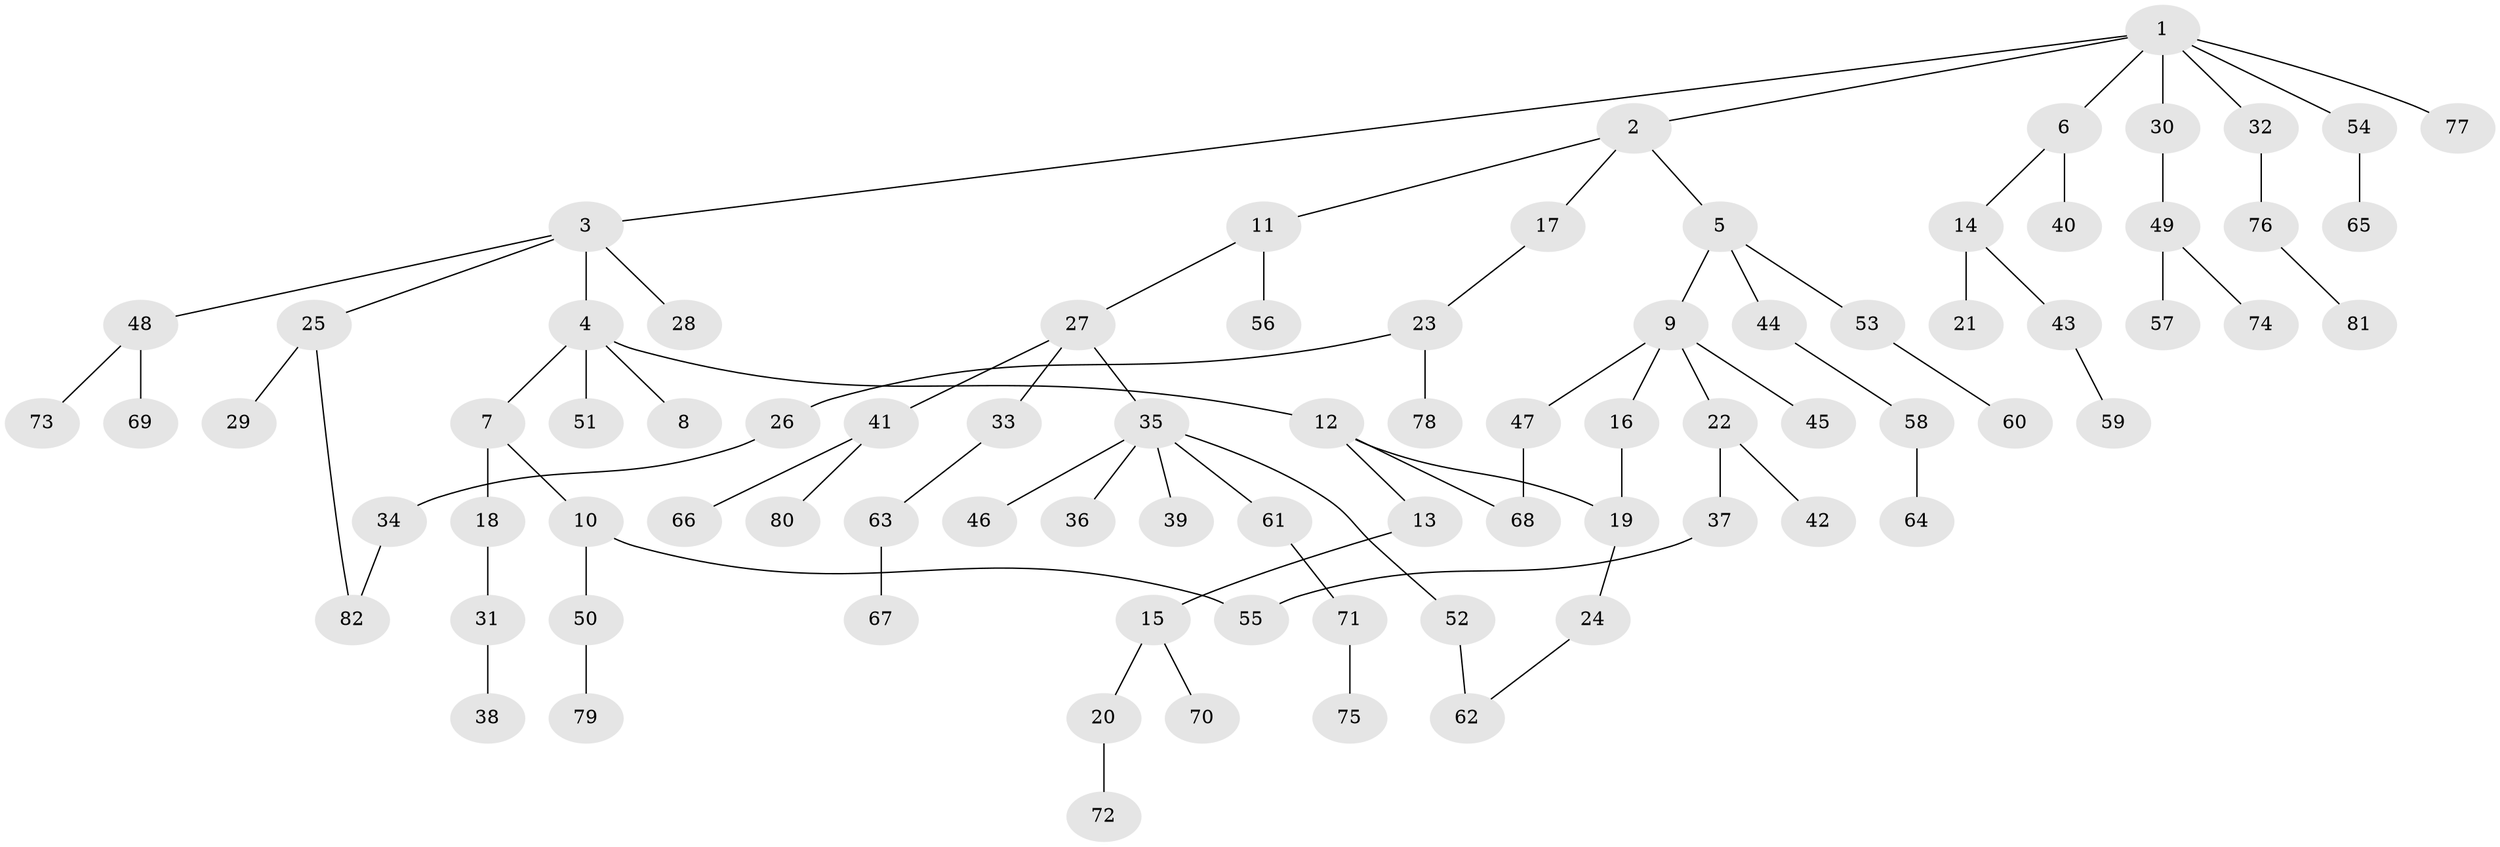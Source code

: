// Generated by graph-tools (version 1.1) at 2025/34/03/09/25 02:34:00]
// undirected, 82 vertices, 86 edges
graph export_dot {
graph [start="1"]
  node [color=gray90,style=filled];
  1;
  2;
  3;
  4;
  5;
  6;
  7;
  8;
  9;
  10;
  11;
  12;
  13;
  14;
  15;
  16;
  17;
  18;
  19;
  20;
  21;
  22;
  23;
  24;
  25;
  26;
  27;
  28;
  29;
  30;
  31;
  32;
  33;
  34;
  35;
  36;
  37;
  38;
  39;
  40;
  41;
  42;
  43;
  44;
  45;
  46;
  47;
  48;
  49;
  50;
  51;
  52;
  53;
  54;
  55;
  56;
  57;
  58;
  59;
  60;
  61;
  62;
  63;
  64;
  65;
  66;
  67;
  68;
  69;
  70;
  71;
  72;
  73;
  74;
  75;
  76;
  77;
  78;
  79;
  80;
  81;
  82;
  1 -- 2;
  1 -- 3;
  1 -- 6;
  1 -- 30;
  1 -- 32;
  1 -- 54;
  1 -- 77;
  2 -- 5;
  2 -- 11;
  2 -- 17;
  3 -- 4;
  3 -- 25;
  3 -- 28;
  3 -- 48;
  4 -- 7;
  4 -- 8;
  4 -- 12;
  4 -- 51;
  5 -- 9;
  5 -- 44;
  5 -- 53;
  6 -- 14;
  6 -- 40;
  7 -- 10;
  7 -- 18;
  9 -- 16;
  9 -- 22;
  9 -- 45;
  9 -- 47;
  10 -- 50;
  10 -- 55;
  11 -- 27;
  11 -- 56;
  12 -- 13;
  12 -- 68;
  12 -- 19;
  13 -- 15;
  14 -- 21;
  14 -- 43;
  15 -- 20;
  15 -- 70;
  16 -- 19;
  17 -- 23;
  18 -- 31;
  19 -- 24;
  20 -- 72;
  22 -- 37;
  22 -- 42;
  23 -- 26;
  23 -- 78;
  24 -- 62;
  25 -- 29;
  25 -- 82;
  26 -- 34;
  27 -- 33;
  27 -- 35;
  27 -- 41;
  30 -- 49;
  31 -- 38;
  32 -- 76;
  33 -- 63;
  34 -- 82;
  35 -- 36;
  35 -- 39;
  35 -- 46;
  35 -- 52;
  35 -- 61;
  37 -- 55;
  41 -- 66;
  41 -- 80;
  43 -- 59;
  44 -- 58;
  47 -- 68;
  48 -- 69;
  48 -- 73;
  49 -- 57;
  49 -- 74;
  50 -- 79;
  52 -- 62;
  53 -- 60;
  54 -- 65;
  58 -- 64;
  61 -- 71;
  63 -- 67;
  71 -- 75;
  76 -- 81;
}
